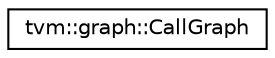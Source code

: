 digraph "Graphical Class Hierarchy"
{
  edge [fontname="Helvetica",fontsize="10",labelfontname="Helvetica",labelfontsize="10"];
  node [fontname="Helvetica",fontsize="10",shape=record];
  rankdir="LR";
  Node0 [label="tvm::graph::CallGraph",height=0.2,width=0.4,color="black", fillcolor="white", style="filled",URL="$classtvm_1_1graph_1_1CallGraph.html"];
}
